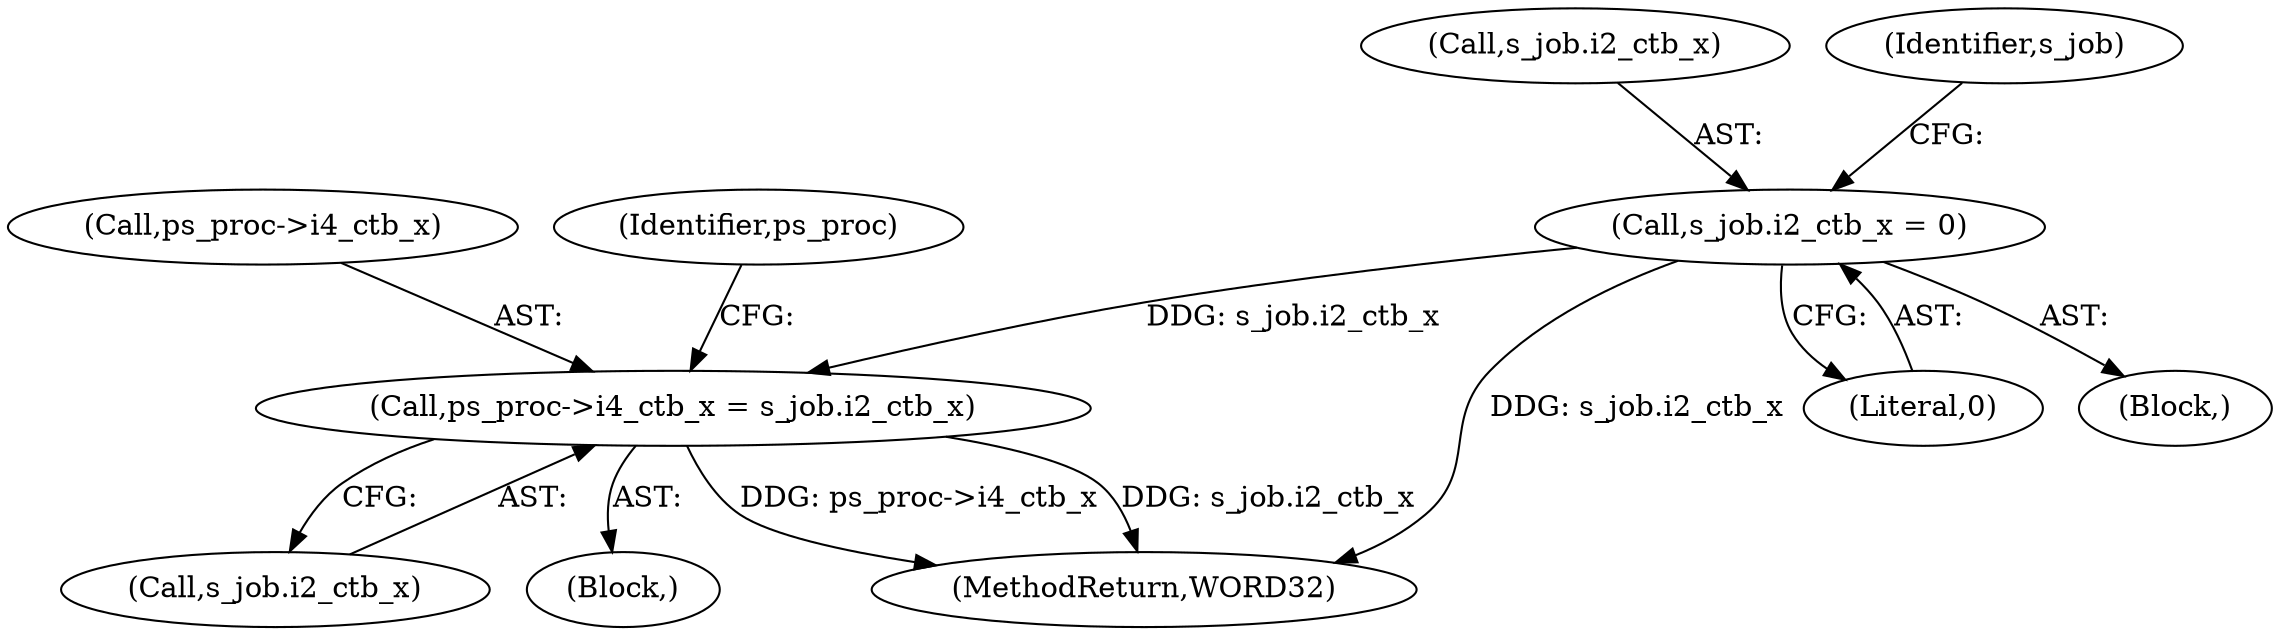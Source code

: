 digraph "0_Android_87fb7909c49e6a4510ba86ace1ffc83459c7e1b9@pointer" {
"1001451" [label="(Call,ps_proc->i4_ctb_x = s_job.i2_ctb_x)"];
"1001351" [label="(Call,s_job.i2_ctb_x = 0)"];
"1001455" [label="(Call,s_job.i2_ctb_x)"];
"1001351" [label="(Call,s_job.i2_ctb_x = 0)"];
"1001452" [label="(Call,ps_proc->i4_ctb_x)"];
"1001355" [label="(Literal,0)"];
"1001352" [label="(Call,s_job.i2_ctb_x)"];
"1001338" [label="(Block,)"];
"1001408" [label="(Block,)"];
"1001460" [label="(Identifier,ps_proc)"];
"1001451" [label="(Call,ps_proc->i4_ctb_x = s_job.i2_ctb_x)"];
"1001358" [label="(Identifier,s_job)"];
"1001918" [label="(MethodReturn,WORD32)"];
"1001451" -> "1001408"  [label="AST: "];
"1001451" -> "1001455"  [label="CFG: "];
"1001452" -> "1001451"  [label="AST: "];
"1001455" -> "1001451"  [label="AST: "];
"1001460" -> "1001451"  [label="CFG: "];
"1001451" -> "1001918"  [label="DDG: ps_proc->i4_ctb_x"];
"1001451" -> "1001918"  [label="DDG: s_job.i2_ctb_x"];
"1001351" -> "1001451"  [label="DDG: s_job.i2_ctb_x"];
"1001351" -> "1001338"  [label="AST: "];
"1001351" -> "1001355"  [label="CFG: "];
"1001352" -> "1001351"  [label="AST: "];
"1001355" -> "1001351"  [label="AST: "];
"1001358" -> "1001351"  [label="CFG: "];
"1001351" -> "1001918"  [label="DDG: s_job.i2_ctb_x"];
}
